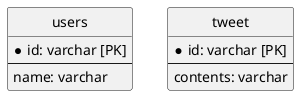 @startuml Likes

hide circle

skinparam linetype ortho

entity "users" as users {
  * id: varchar [PK]
  ---
  name: varchar
}

entity "tweet" as tweet {
  * id: varchar [PK]
  ---
  contents: varchar
}

@enduml